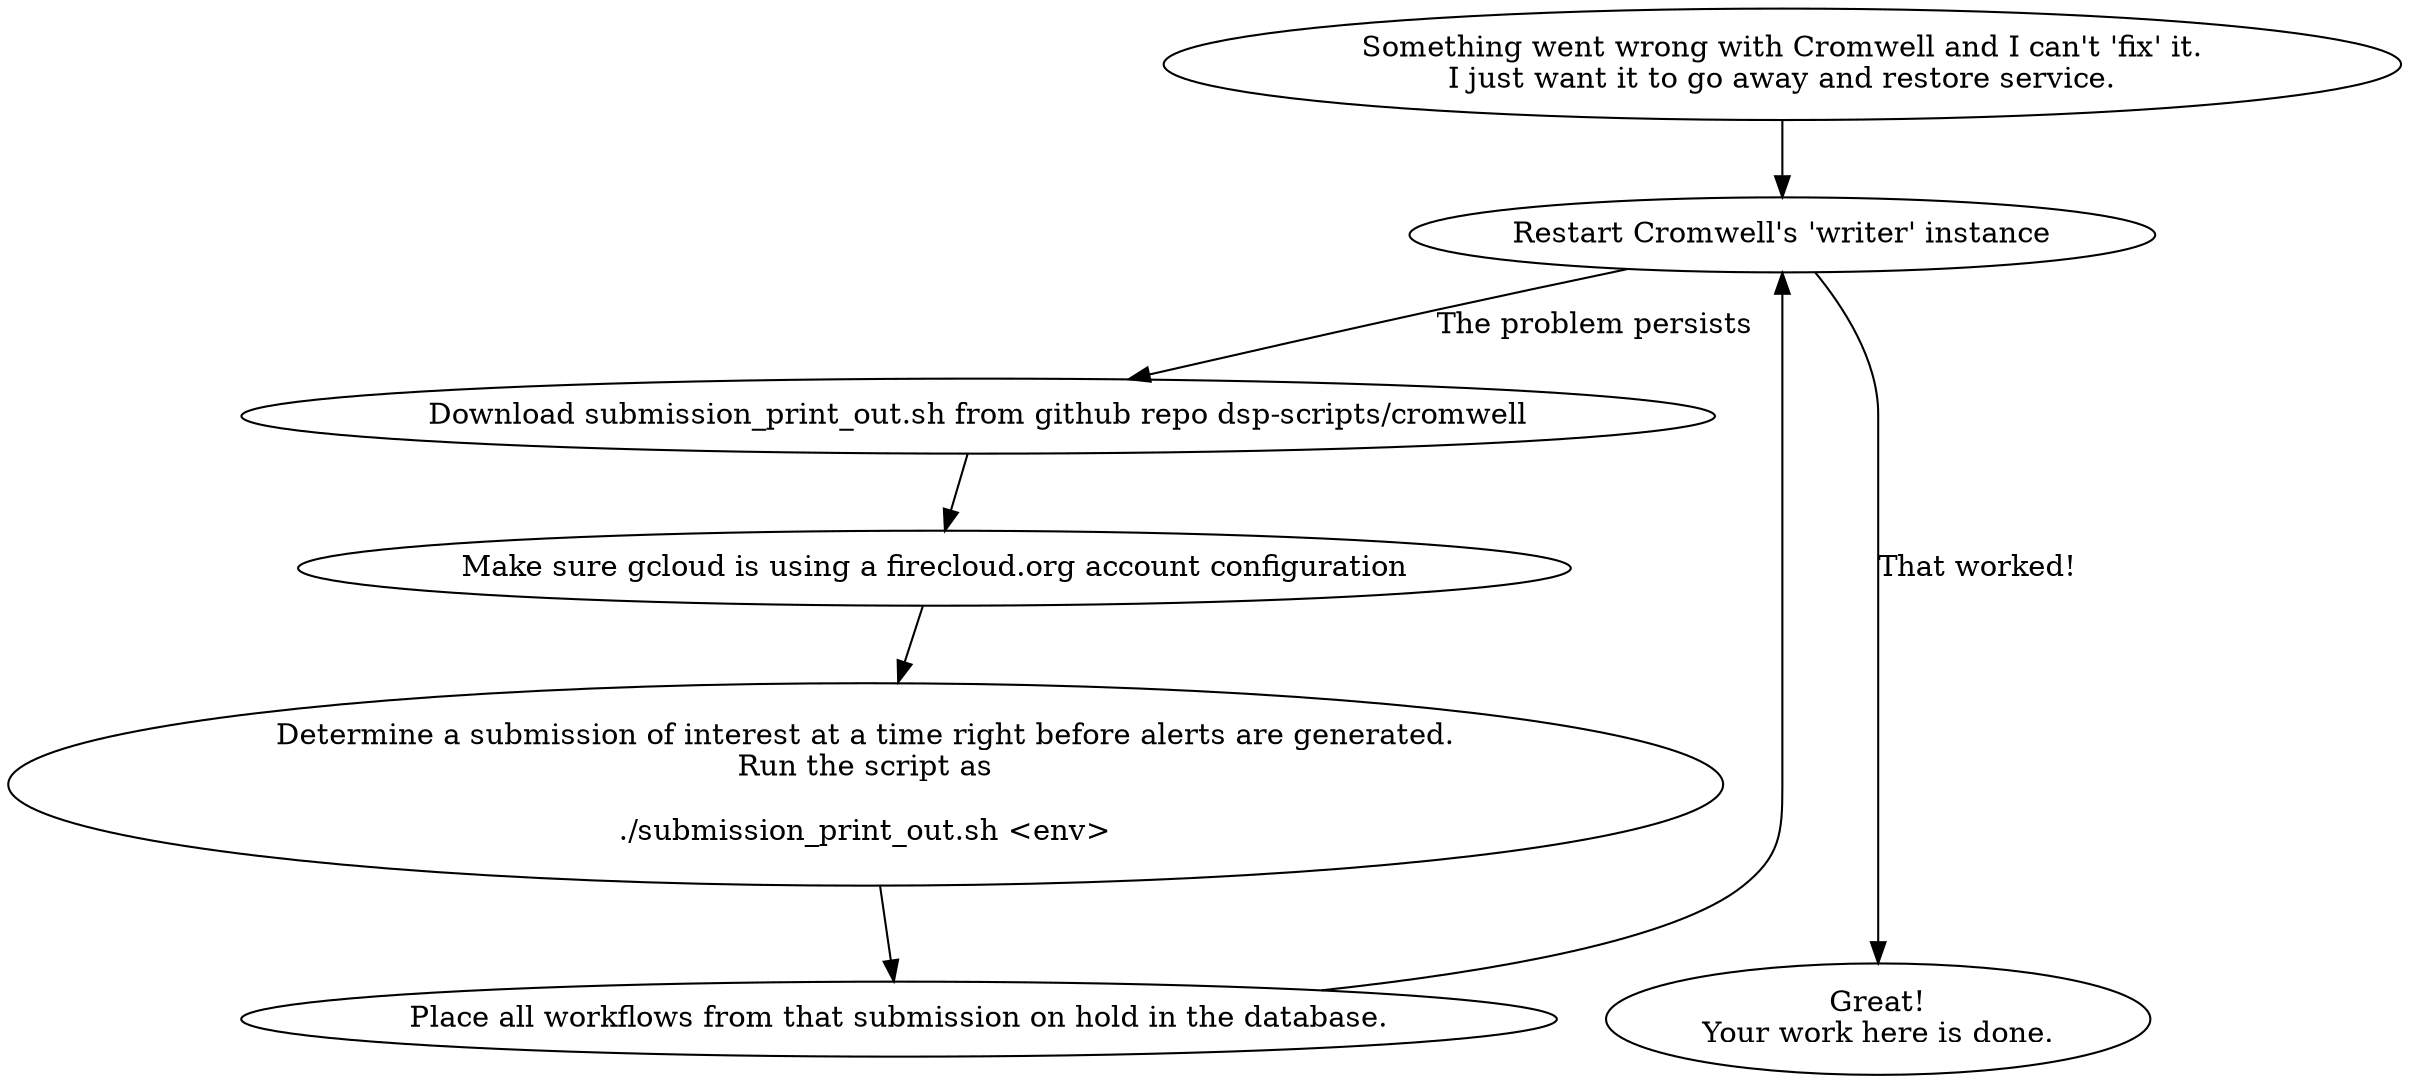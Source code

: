 digraph {

  # Nodes

  something_wrong [shape=oval label="Something went wrong with Cromwell and I can't 'fix' it.\nI just want it to go away and restore service."];

  # Always start with a restart:
  restart_cromwell_instance [shape=oval label="Restart Cromwell's 'writer' instance"];

  download_submission_print_out [shape=oval label="Download submission_print_out.sh from github repo dsp-scripts/cromwell"];
  make_sure_gcloud_use_firecloud [shape=oval label="Make sure gcloud is using a firecloud.org account configuration"];
  determine_submissions_of_interest [shape=oval label="Determine a submission of interest at a time right before alerts are generated.\nRun the script as\n\n./submission_print_out.sh <env>"];

  place_submissions_on_hold [shape=oval label="Place all workflows from that submission on hold in the database."];


  go_to_sleep [shape=oval label="Great!\nYour work here is done."];

  { rank=max go_to_sleep }


  # Edges

  something_wrong -> restart_cromwell_instance

  restart_cromwell_instance -> go_to_sleep [label="That worked!"]

  restart_cromwell_instance -> download_submission_print_out [label="The problem persists"]
  download_submission_print_out -> make_sure_gcloud_use_firecloud
  make_sure_gcloud_use_firecloud -> determine_submissions_of_interest
  determine_submissions_of_interest -> place_submissions_on_hold

  place_submissions_on_hold -> restart_cromwell_instance


}
